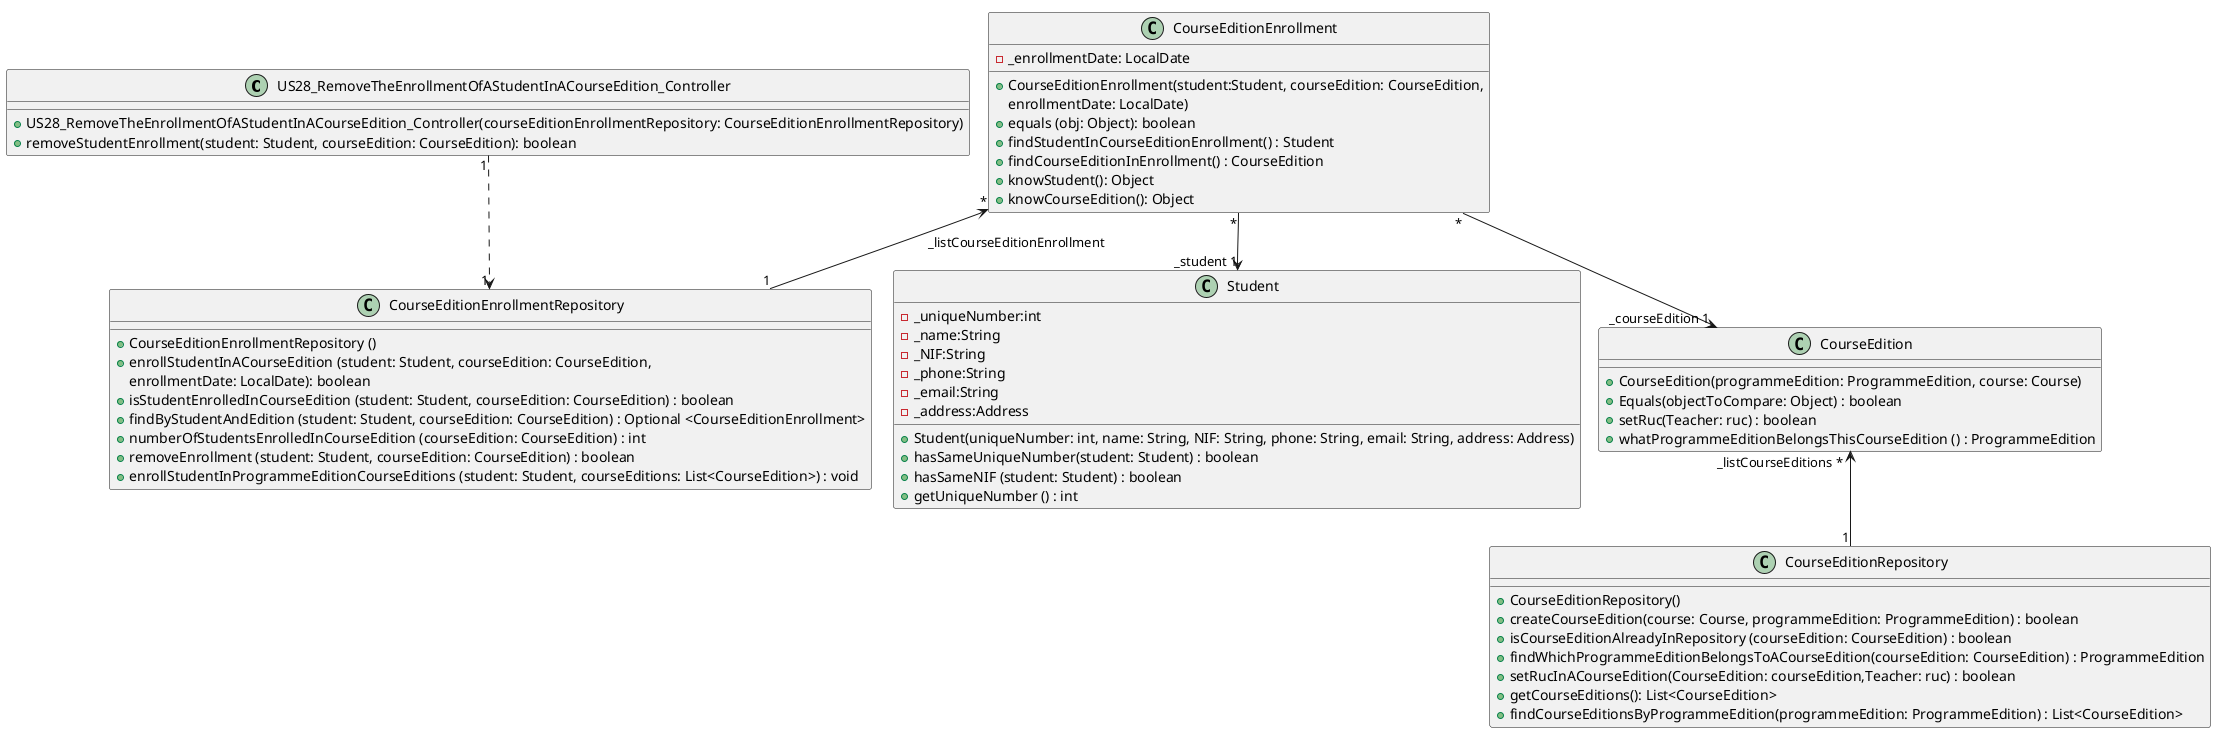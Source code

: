 @startuml
!pragma layout smetana


class US28_RemoveTheEnrollmentOfAStudentInACourseEdition_Controller {
    +US28_RemoveTheEnrollmentOfAStudentInACourseEdition_Controller(courseEditionEnrollmentRepository: CourseEditionEnrollmentRepository)
    +removeStudentEnrollment(student: Student, courseEdition: CourseEdition): boolean
}

class CourseEditionEnrollment {
    -_enrollmentDate: LocalDate
    +CourseEditionEnrollment(student:Student, courseEdition: CourseEdition,
     enrollmentDate: LocalDate)
    +equals (obj: Object): boolean
    +findStudentInCourseEditionEnrollment() : Student
    +findCourseEditionInEnrollment() : CourseEdition
    +knowStudent(): Object
    +knowCourseEdition(): Object
}

class CourseEditionEnrollmentRepository {
    +CourseEditionEnrollmentRepository ()
    +enrollStudentInACourseEdition (student: Student, courseEdition: CourseEdition,
    enrollmentDate: LocalDate): boolean
    +isStudentEnrolledInCourseEdition (student: Student, courseEdition: CourseEdition) : boolean
    +findByStudentAndEdition (student: Student, courseEdition: CourseEdition) : Optional <CourseEditionEnrollment>
    +numberOfStudentsEnrolledInCourseEdition (courseEdition: CourseEdition) : int
    +removeEnrollment (student: Student, courseEdition: CourseEdition) : boolean
    +enrollStudentInProgrammeEditionCourseEditions (student: Student, courseEditions: List<CourseEdition>) : void
}

class Student {
    -_uniqueNumber:int
    -_name:String
    -_NIF:String
    -_phone:String
    -_email:String
    -_address:Address
    +Student(uniqueNumber: int, name: String, NIF: String, phone: String, email: String, address: Address)
    +hasSameUniqueNumber(student: Student) : boolean
    +hasSameNIF (student: Student) : boolean
    +getUniqueNumber () : int
}

class CourseEdition {
    +CourseEdition(programmeEdition: ProgrammeEdition, course: Course)
    +Equals(objectToCompare: Object) : boolean
    +setRuc(Teacher: ruc) : boolean
    +whatProgrammeEditionBelongsThisCourseEdition () : ProgrammeEdition
}

class CourseEditionRepository {
    +CourseEditionRepository()
    +createCourseEdition(course: Course, programmeEdition: ProgrammeEdition) : boolean
    +isCourseEditionAlreadyInRepository (courseEdition: CourseEdition) : boolean
    +findWhichProgrammeEditionBelongsToACourseEdition(courseEdition: CourseEdition) : ProgrammeEdition
    +setRucInACourseEdition(CourseEdition: courseEdition,Teacher: ruc) : boolean
    +getCourseEditions(): List<CourseEdition>
    +findCourseEditionsByProgrammeEdition(programmeEdition: ProgrammeEdition) : List<CourseEdition>
}



CourseEdition "_listCourseEditions *  " <-- "1" CourseEditionRepository
CourseEditionEnrollment "*" --> "_student 1" Student
CourseEditionEnrollment "*" --> "_courseEdition 1  " CourseEdition
CourseEditionEnrollment "                                *" <-- "1" CourseEditionEnrollmentRepository: _listCourseEditionEnrollment
US28_RemoveTheEnrollmentOfAStudentInACourseEdition_Controller "1"..> "1" CourseEditionEnrollmentRepository
@enduml